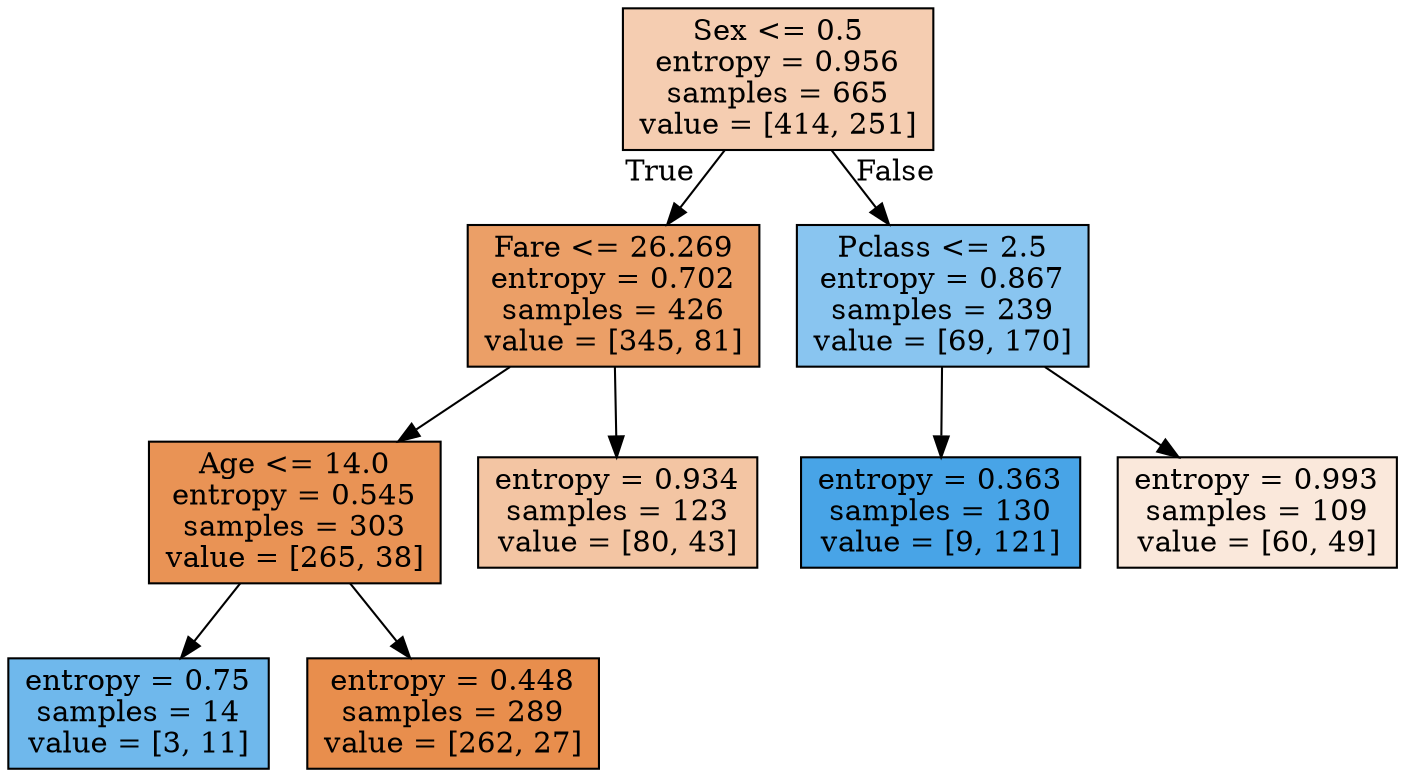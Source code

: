 digraph Tree {
node [shape=box, style="filled", color="black"] ;
0 [label="Sex <= 0.5\nentropy = 0.956\nsamples = 665\nvalue = [414, 251]", fillcolor="#f5cdb1"] ;
1 [label="Fare <= 26.269\nentropy = 0.702\nsamples = 426\nvalue = [345, 81]", fillcolor="#eb9f67"] ;
0 -> 1 [labeldistance=2.5, labelangle=45, headlabel="True"] ;
5 [label="Age <= 14.0\nentropy = 0.545\nsamples = 303\nvalue = [265, 38]", fillcolor="#e99355"] ;
1 -> 5 ;
7 [label="entropy = 0.75\nsamples = 14\nvalue = [3, 11]", fillcolor="#6fb8ec"] ;
5 -> 7 ;
8 [label="entropy = 0.448\nsamples = 289\nvalue = [262, 27]", fillcolor="#e88e4d"] ;
5 -> 8 ;
6 [label="entropy = 0.934\nsamples = 123\nvalue = [80, 43]", fillcolor="#f3c5a3"] ;
1 -> 6 ;
2 [label="Pclass <= 2.5\nentropy = 0.867\nsamples = 239\nvalue = [69, 170]", fillcolor="#89c5f0"] ;
0 -> 2 [labeldistance=2.5, labelangle=-45, headlabel="False"] ;
3 [label="entropy = 0.363\nsamples = 130\nvalue = [9, 121]", fillcolor="#48a4e7"] ;
2 -> 3 ;
4 [label="entropy = 0.993\nsamples = 109\nvalue = [60, 49]", fillcolor="#fae8db"] ;
2 -> 4 ;
}